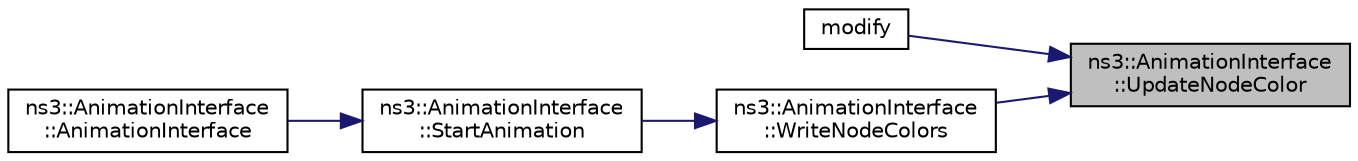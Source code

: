 digraph "ns3::AnimationInterface::UpdateNodeColor"
{
 // LATEX_PDF_SIZE
  edge [fontname="Helvetica",fontsize="10",labelfontname="Helvetica",labelfontsize="10"];
  node [fontname="Helvetica",fontsize="10",shape=record];
  rankdir="RL";
  Node1 [label="ns3::AnimationInterface\l::UpdateNodeColor",height=0.2,width=0.4,color="black", fillcolor="grey75", style="filled", fontcolor="black",tooltip="Helper function to update the node color."];
  Node1 -> Node2 [dir="back",color="midnightblue",fontsize="10",style="solid",fontname="Helvetica"];
  Node2 [label="modify",height=0.2,width=0.4,color="black", fillcolor="white", style="filled",URL="$colors-link-description_8cc.html#a7a2a3abb755d0d1a31414355520d054b",tooltip=" "];
  Node1 -> Node3 [dir="back",color="midnightblue",fontsize="10",style="solid",fontname="Helvetica"];
  Node3 [label="ns3::AnimationInterface\l::WriteNodeColors",height=0.2,width=0.4,color="black", fillcolor="white", style="filled",URL="$classns3_1_1_animation_interface.html#ac5c5f326ca346e340a0a3e9ec50d94ee",tooltip="Write node colors function."];
  Node3 -> Node4 [dir="back",color="midnightblue",fontsize="10",style="solid",fontname="Helvetica"];
  Node4 [label="ns3::AnimationInterface\l::StartAnimation",height=0.2,width=0.4,color="black", fillcolor="white", style="filled",URL="$classns3_1_1_animation_interface.html#aed28bace6b97494e11179766449bb442",tooltip="Start animation function."];
  Node4 -> Node5 [dir="back",color="midnightblue",fontsize="10",style="solid",fontname="Helvetica"];
  Node5 [label="ns3::AnimationInterface\l::AnimationInterface",height=0.2,width=0.4,color="black", fillcolor="white", style="filled",URL="$classns3_1_1_animation_interface.html#a88af7da6eb605ec7e9d8cb3fcc8a6466",tooltip="Constructor."];
}
